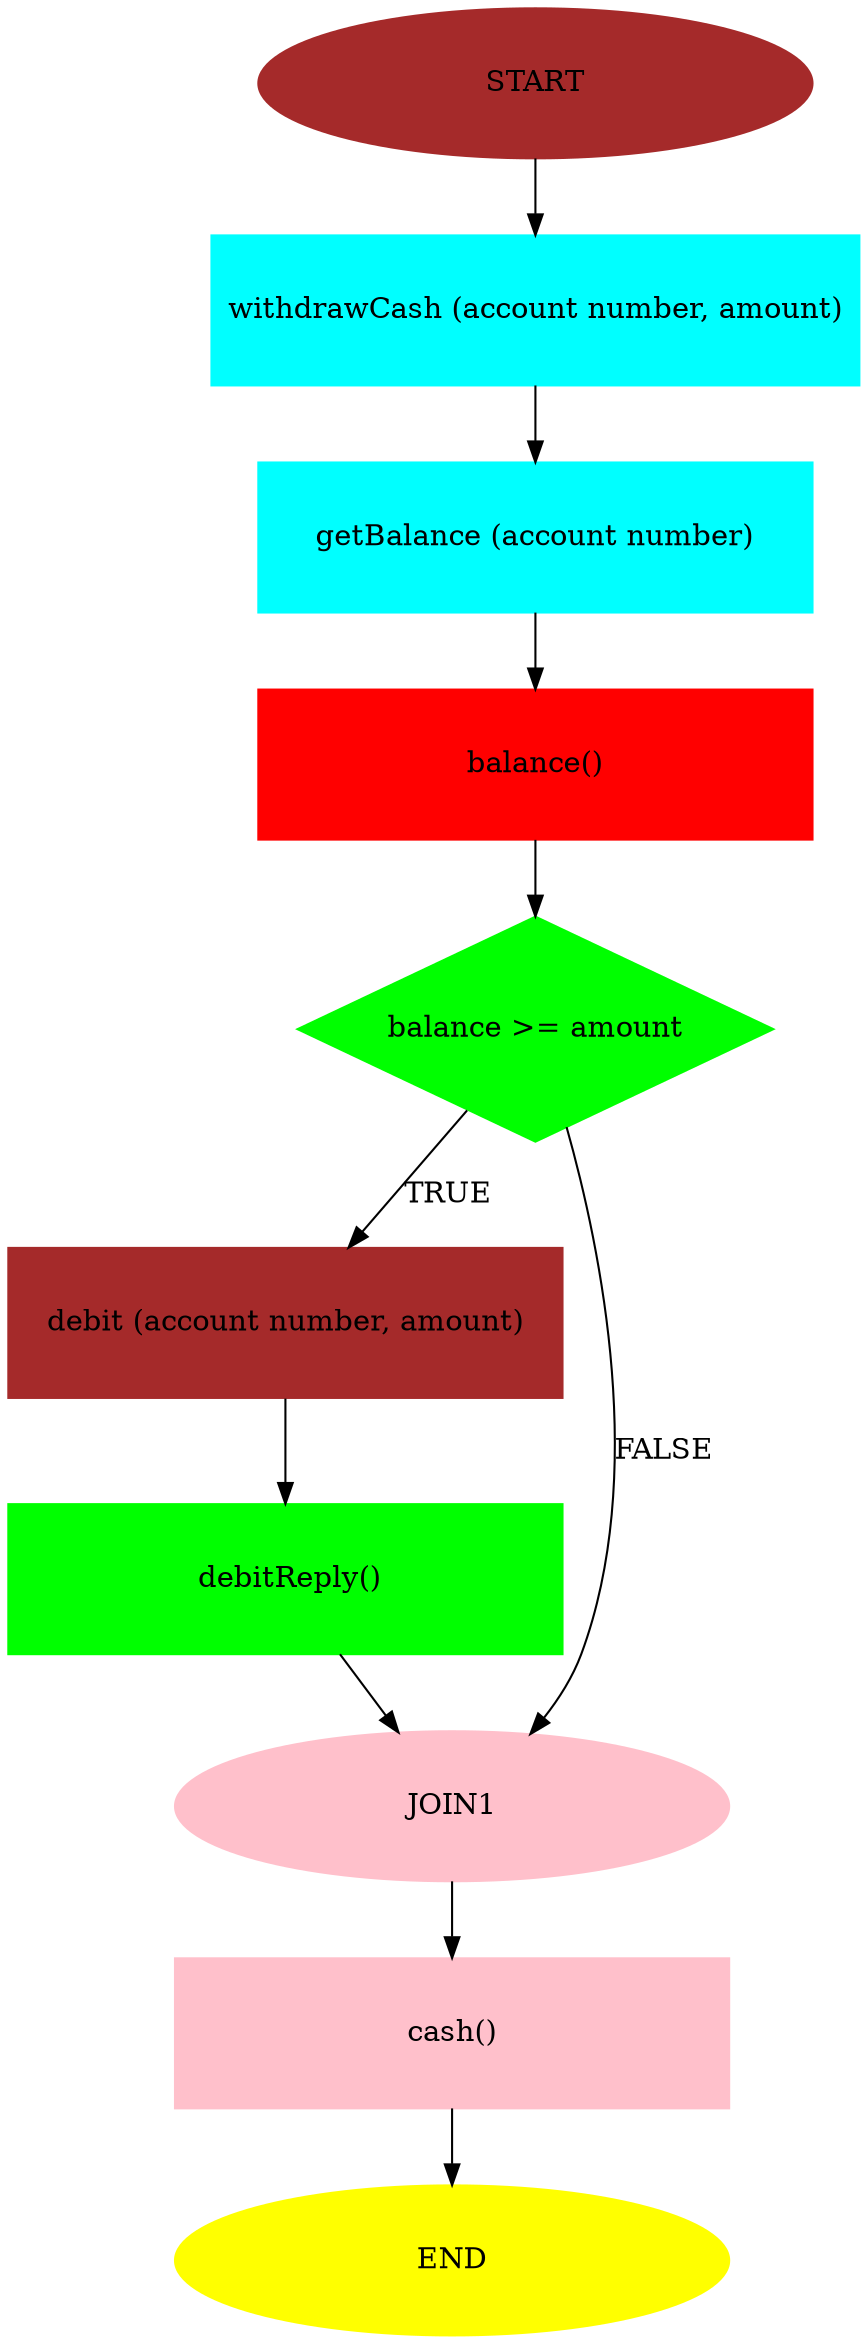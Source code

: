 digraph ATMopt{
 1 [label = "START", pos="580,1700", color="brown", style="filled" width="3.7", height="1.0"]
 2  [shape=box label = "withdrawCash (account number, amount)", pos="580,1530", color="cyan", style="filled" width="3.7", height="1.0"]
 3  [shape=box label = "getBalance (account number)", pos="580,1360", color="cyan", style="filled" width="3.7", height="1.0"]
 4  [shape=box label = "balance()", pos="580,1190", color="red", style="filled" width="3.7", height="1.0"]
 5  [shape=diamond width="2.5", height="1.5"  label = "balance >= amount", pos="580,1020", color="green", style="filled" width="2.5", height="1.5"]
 6  [shape=box label = "debit (account number, amount)", pos="580,850", color="brown", style="filled" width="3.7", height="1.0"]
 7  [shape=box label = " debitReply()", pos="580,680", color="green", style="filled" width="3.7", height="1.0"]
 JOIN1 [label = "JOIN1", pos="870,680", color="pink", style="filled" width="3.7", height="1.0"]
 8  [shape=box label = "cash()", pos="580,510", color="pink", style="filled" width="3.7", height="1.0"]
 9 [label = "END", pos="580,340", color="yellow", style="filled" width="3.7", height="1.0"]
 1 -> 2 [pos="e,580,1570 580,1700"]
 2 -> 3 [pos="e,580,1400 580,1530"]
 3 -> 4 [pos="e,580,1230 580,1360"]
 4 -> 5 [pos="e,580,1080 580,1190"]
 5 -> 6 [label = "TRUE", lp="580,935", pos="e,580,890 580,1020"]
 6 -> 7 [pos="e,580,720 580,850"]
 7 -> JOIN1 [pos="e,870,720 580,680"]
 5 -> JOIN1 [label = "FALSE", lp="725,850", pos="e,870,720 580,1020"]
 JOIN1 -> 8 [pos="e,580,550 870,680"]
 8 -> 9 [pos="e,580,380 580,510"]
}